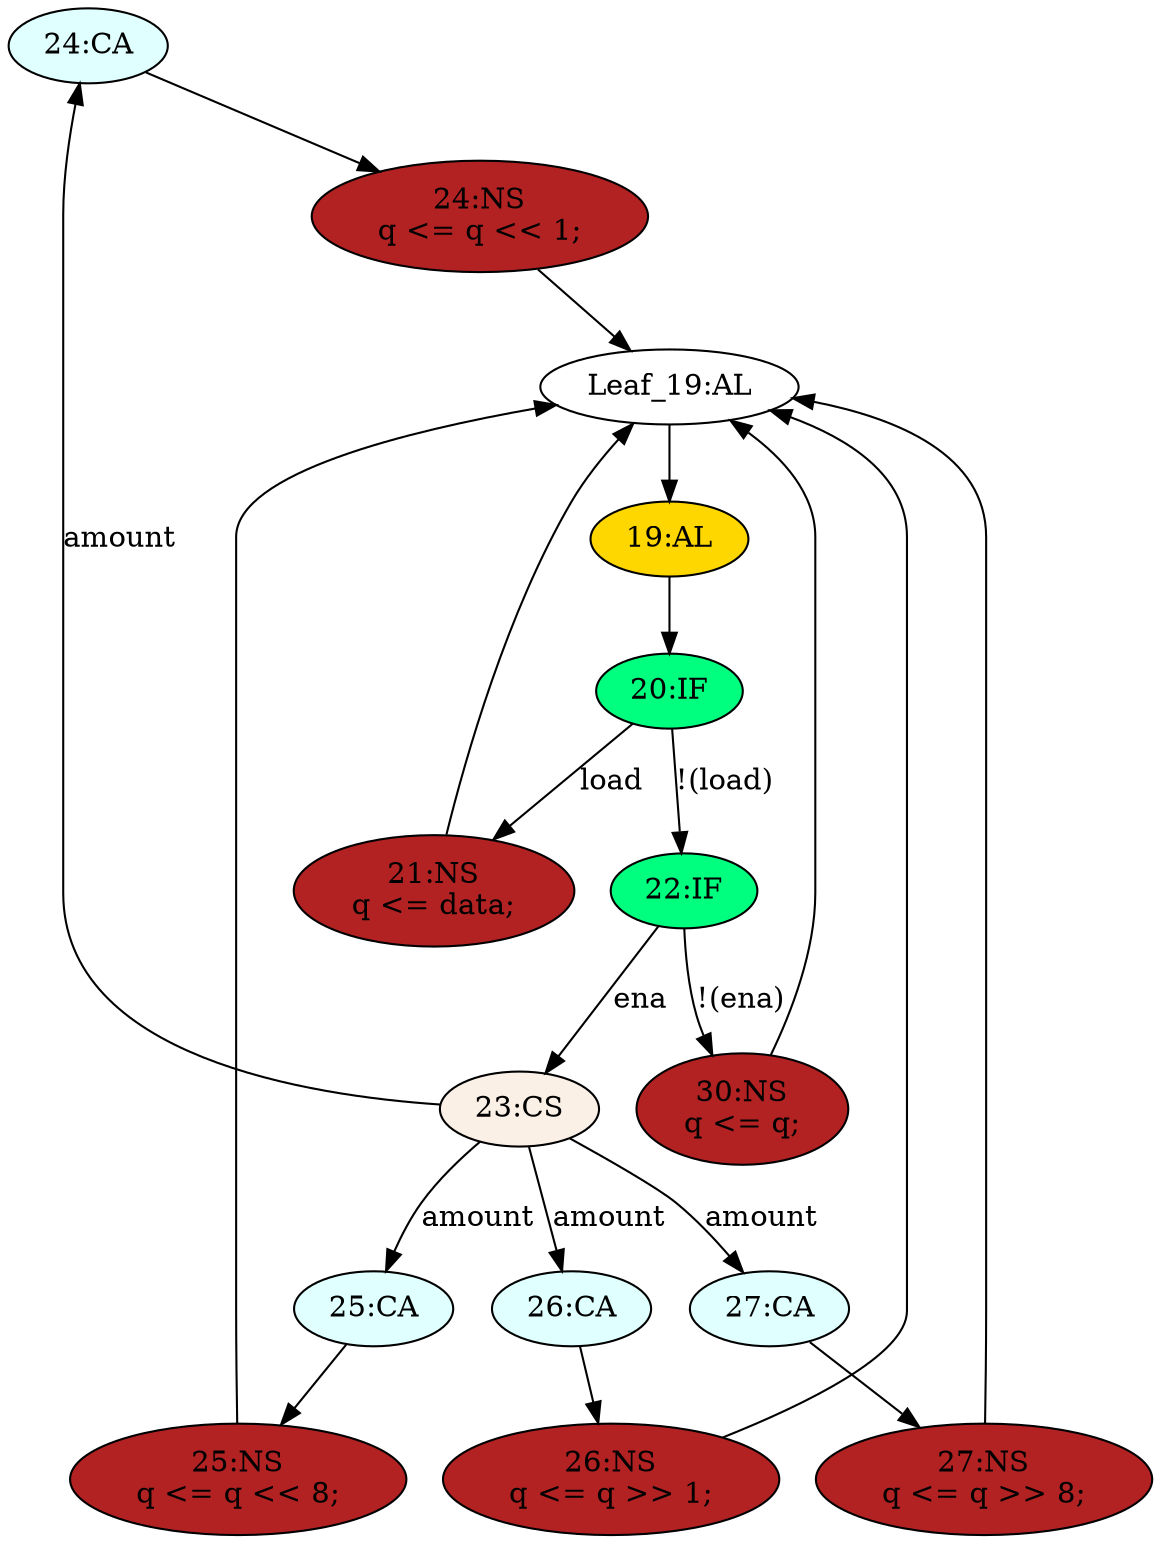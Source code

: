 strict digraph "compose( ,  )" {
	node [label="\N"];
	"24:CA"	[ast="<pyverilog.vparser.ast.Case object at 0x7f63d5931550>",
		fillcolor=lightcyan,
		label="24:CA",
		statements="[]",
		style=filled,
		typ=Case];
	"24:NS"	[ast="<pyverilog.vparser.ast.NonblockingSubstitution object at 0x7f63d593d6d0>",
		fillcolor=firebrick,
		label="24:NS
q <= q << 1;",
		statements="[<pyverilog.vparser.ast.NonblockingSubstitution object at 0x7f63d593d6d0>]",
		style=filled,
		typ=NonblockingSubstitution];
	"24:CA" -> "24:NS"	[cond="[]",
		lineno=None];
	"23:CS"	[ast="<pyverilog.vparser.ast.CaseStatement object at 0x7f63d5926290>",
		fillcolor=linen,
		label="23:CS",
		statements="[]",
		style=filled,
		typ=CaseStatement];
	"23:CS" -> "24:CA"	[cond="['amount']",
		label=amount,
		lineno=23];
	"27:CA"	[ast="<pyverilog.vparser.ast.Case object at 0x7f63d71bf450>",
		fillcolor=lightcyan,
		label="27:CA",
		statements="[]",
		style=filled,
		typ=Case];
	"23:CS" -> "27:CA"	[cond="['amount']",
		label=amount,
		lineno=23];
	"26:CA"	[ast="<pyverilog.vparser.ast.Case object at 0x7f63d5926450>",
		fillcolor=lightcyan,
		label="26:CA",
		statements="[]",
		style=filled,
		typ=Case];
	"23:CS" -> "26:CA"	[cond="['amount']",
		label=amount,
		lineno=23];
	"25:CA"	[ast="<pyverilog.vparser.ast.Case object at 0x7f63d593dc50>",
		fillcolor=lightcyan,
		label="25:CA",
		statements="[]",
		style=filled,
		typ=Case];
	"23:CS" -> "25:CA"	[cond="['amount']",
		label=amount,
		lineno=23];
	"26:NS"	[ast="<pyverilog.vparser.ast.NonblockingSubstitution object at 0x7f63d5926550>",
		fillcolor=firebrick,
		label="26:NS
q <= q >> 1;",
		statements="[<pyverilog.vparser.ast.NonblockingSubstitution object at 0x7f63d5926550>]",
		style=filled,
		typ=NonblockingSubstitution];
	"Leaf_19:AL"	[def_var="['q']",
		label="Leaf_19:AL"];
	"26:NS" -> "Leaf_19:AL"	[cond="[]",
		lineno=None];
	"24:NS" -> "Leaf_19:AL"	[cond="[]",
		lineno=None];
	"27:NS"	[ast="<pyverilog.vparser.ast.NonblockingSubstitution object at 0x7f63d59a0f90>",
		fillcolor=firebrick,
		label="27:NS
q <= q >> 8;",
		statements="[<pyverilog.vparser.ast.NonblockingSubstitution object at 0x7f63d59a0f90>]",
		style=filled,
		typ=NonblockingSubstitution];
	"27:NS" -> "Leaf_19:AL"	[cond="[]",
		lineno=None];
	"27:CA" -> "27:NS"	[cond="[]",
		lineno=None];
	"22:IF"	[ast="<pyverilog.vparser.ast.IfStatement object at 0x7f63d58cee90>",
		fillcolor=springgreen,
		label="22:IF",
		statements="[]",
		style=filled,
		typ=IfStatement];
	"22:IF" -> "23:CS"	[cond="['ena']",
		label=ena,
		lineno=22];
	"30:NS"	[ast="<pyverilog.vparser.ast.NonblockingSubstitution object at 0x7f63d59a0810>",
		fillcolor=firebrick,
		label="30:NS
q <= q;",
		statements="[<pyverilog.vparser.ast.NonblockingSubstitution object at 0x7f63d59a0810>]",
		style=filled,
		typ=NonblockingSubstitution];
	"22:IF" -> "30:NS"	[cond="['ena']",
		label="!(ena)",
		lineno=22];
	"26:CA" -> "26:NS"	[cond="[]",
		lineno=None];
	"25:NS"	[ast="<pyverilog.vparser.ast.NonblockingSubstitution object at 0x7f63d5926950>",
		fillcolor=firebrick,
		label="25:NS
q <= q << 8;",
		statements="[<pyverilog.vparser.ast.NonblockingSubstitution object at 0x7f63d5926950>]",
		style=filled,
		typ=NonblockingSubstitution];
	"25:CA" -> "25:NS"	[cond="[]",
		lineno=None];
	"19:AL"	[ast="<pyverilog.vparser.ast.Always object at 0x7f63d59371d0>",
		clk_sens=True,
		fillcolor=gold,
		label="19:AL",
		sens="['clk']",
		statements="[]",
		style=filled,
		typ=Always,
		use_var="['load', 'ena', 'amount', 'data', 'q']"];
	"20:IF"	[ast="<pyverilog.vparser.ast.IfStatement object at 0x7f63d59234d0>",
		fillcolor=springgreen,
		label="20:IF",
		statements="[]",
		style=filled,
		typ=IfStatement];
	"19:AL" -> "20:IF"	[cond="[]",
		lineno=None];
	"20:IF" -> "22:IF"	[cond="['load']",
		label="!(load)",
		lineno=20];
	"21:NS"	[ast="<pyverilog.vparser.ast.NonblockingSubstitution object at 0x7f63d5923e10>",
		fillcolor=firebrick,
		label="21:NS
q <= data;",
		statements="[<pyverilog.vparser.ast.NonblockingSubstitution object at 0x7f63d5923e10>]",
		style=filled,
		typ=NonblockingSubstitution];
	"20:IF" -> "21:NS"	[cond="['load']",
		label=load,
		lineno=20];
	"30:NS" -> "Leaf_19:AL"	[cond="[]",
		lineno=None];
	"25:NS" -> "Leaf_19:AL"	[cond="[]",
		lineno=None];
	"Leaf_19:AL" -> "19:AL";
	"21:NS" -> "Leaf_19:AL"	[cond="[]",
		lineno=None];
}
